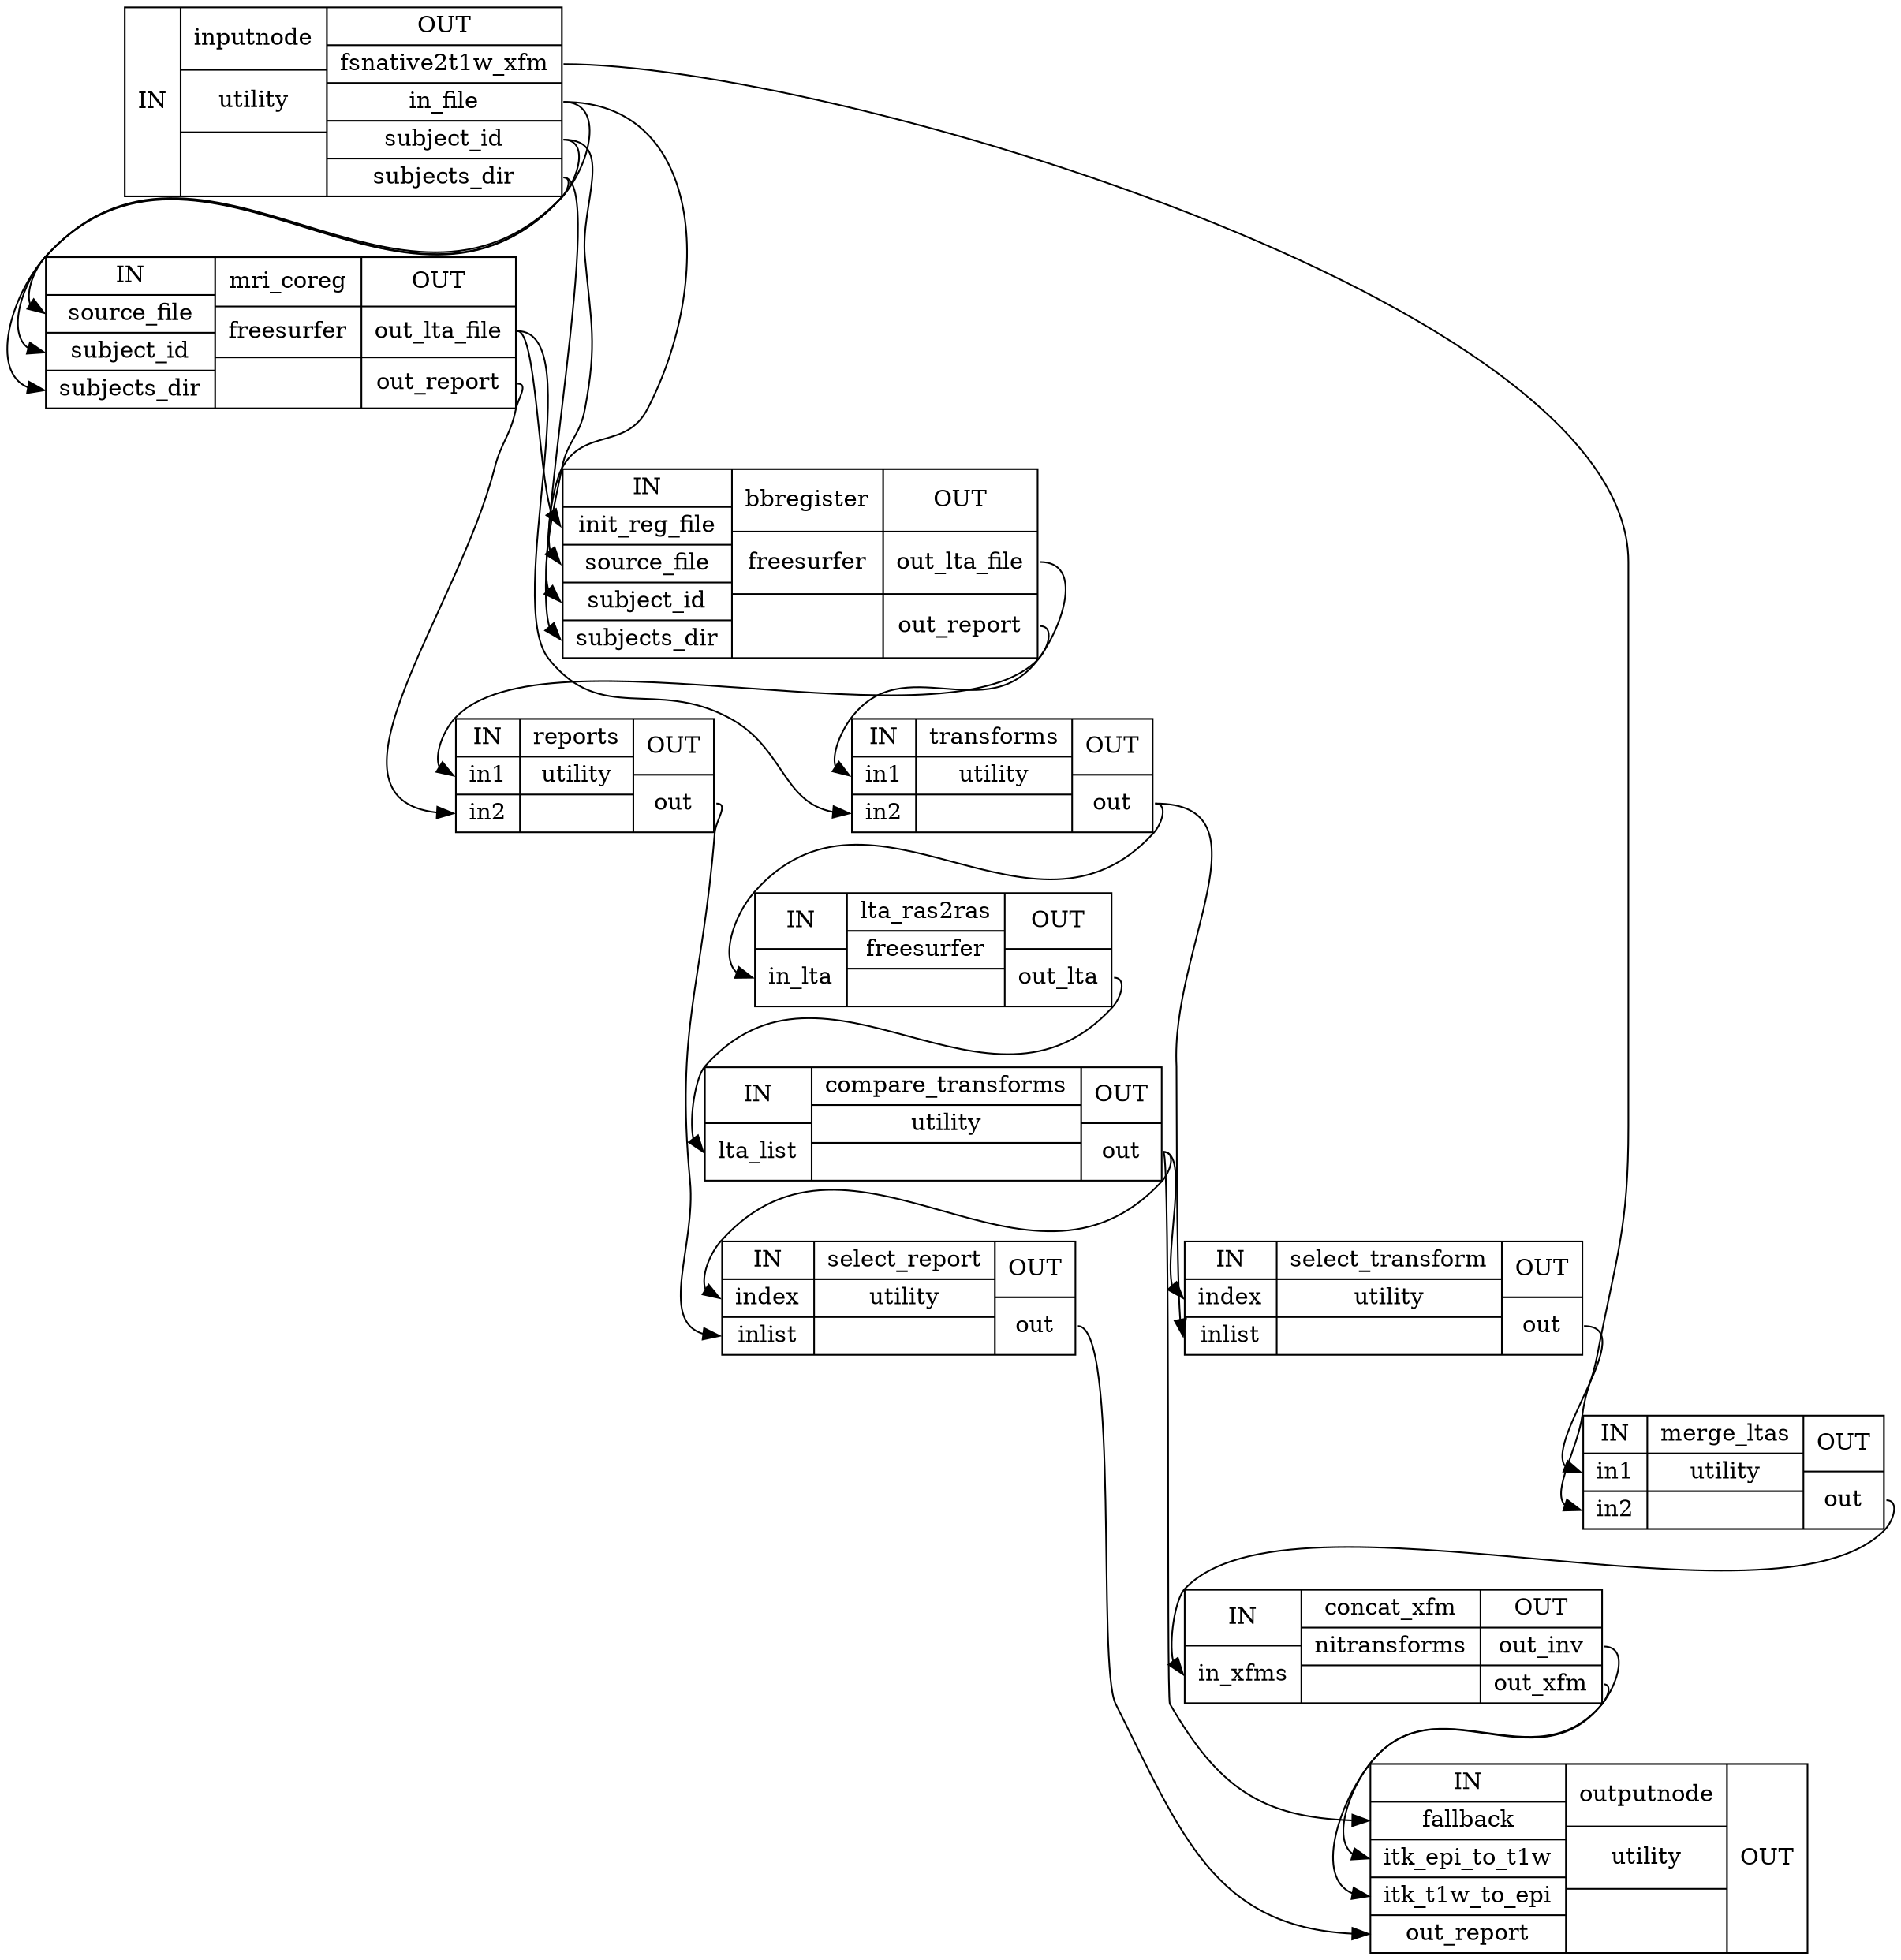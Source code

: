 digraph structs {
node [shape=record];
bbreg_wfinputnode [label="{IN}|{ inputnode | utility |  }|{OUT|<outfsnative2t1wxfm> fsnative2t1w_xfm|<outinfile> in_file|<outsubjectid> subject_id|<outsubjectsdir> subjects_dir}"];
bbreg_wfmri_coreg [label="{IN|<insourcefile> source_file|<insubjectid> subject_id|<insubjectsdir> subjects_dir}|{ mri_coreg | freesurfer |  }|{OUT|<outoutltafile> out_lta_file|<outoutreport> out_report}"];
bbreg_wfbbregister [label="{IN|<ininitregfile> init_reg_file|<insourcefile> source_file|<insubjectid> subject_id|<insubjectsdir> subjects_dir}|{ bbregister | freesurfer |  }|{OUT|<outoutltafile> out_lta_file|<outoutreport> out_report}"];
bbreg_wftransforms [label="{IN|<inin1> in1|<inin2> in2}|{ transforms | utility |  }|{OUT|<outout> out}"];
bbreg_wfreports [label="{IN|<inin1> in1|<inin2> in2}|{ reports | utility |  }|{OUT|<outout> out}"];
bbreg_wflta_ras2ras [label="{IN|<ininlta> in_lta}|{ lta_ras2ras | freesurfer |  }|{OUT|<outoutlta> out_lta}"];
bbreg_wfcompare_transforms [label="{IN|<inltalist> lta_list}|{ compare_transforms | utility |  }|{OUT|<outout> out}"];
bbreg_wfselect_transform [label="{IN|<inindex> index|<ininlist> inlist}|{ select_transform | utility |  }|{OUT|<outout> out}"];
bbreg_wfselect_report [label="{IN|<inindex> index|<ininlist> inlist}|{ select_report | utility |  }|{OUT|<outout> out}"];
bbreg_wfmerge_ltas [label="{IN|<inin1> in1|<inin2> in2}|{ merge_ltas | utility |  }|{OUT|<outout> out}"];
bbreg_wfconcat_xfm [label="{IN|<ininxfms> in_xfms}|{ concat_xfm | nitransforms |  }|{OUT|<outoutinv> out_inv|<outoutxfm> out_xfm}"];
bbreg_wfoutputnode [label="{IN|<infallback> fallback|<initkepitot1w> itk_epi_to_t1w|<initkt1wtoepi> itk_t1w_to_epi|<inoutreport> out_report}|{ outputnode | utility |  }|{OUT}"];
bbreg_wfbbregister:outoutltafile:e -> bbreg_wftransforms:inin1:w;
bbreg_wfbbregister:outoutreport:e -> bbreg_wfreports:inin1:w;
bbreg_wfcompare_transforms:outout:e -> bbreg_wfoutputnode:infallback:w;
bbreg_wfcompare_transforms:outout:e -> bbreg_wfselect_report:inindex:w;
bbreg_wfcompare_transforms:outout:e -> bbreg_wfselect_transform:inindex:w;
bbreg_wfconcat_xfm:outoutinv:e -> bbreg_wfoutputnode:initkt1wtoepi:w;
bbreg_wfconcat_xfm:outoutxfm:e -> bbreg_wfoutputnode:initkepitot1w:w;
bbreg_wfinputnode:outfsnative2t1wxfm:e -> bbreg_wfmerge_ltas:inin2:w;
bbreg_wfinputnode:outinfile:e -> bbreg_wfbbregister:insourcefile:w;
bbreg_wfinputnode:outinfile:e -> bbreg_wfmri_coreg:insourcefile:w;
bbreg_wfinputnode:outsubjectid:e -> bbreg_wfbbregister:insubjectid:w;
bbreg_wfinputnode:outsubjectid:e -> bbreg_wfmri_coreg:insubjectid:w;
bbreg_wfinputnode:outsubjectsdir:e -> bbreg_wfbbregister:insubjectsdir:w;
bbreg_wfinputnode:outsubjectsdir:e -> bbreg_wfmri_coreg:insubjectsdir:w;
bbreg_wflta_ras2ras:outoutlta:e -> bbreg_wfcompare_transforms:inltalist:w;
bbreg_wfmerge_ltas:outout:e -> bbreg_wfconcat_xfm:ininxfms:w;
bbreg_wfmri_coreg:outoutltafile:e -> bbreg_wfbbregister:ininitregfile:w;
bbreg_wfmri_coreg:outoutltafile:e -> bbreg_wftransforms:inin2:w;
bbreg_wfmri_coreg:outoutreport:e -> bbreg_wfreports:inin2:w;
bbreg_wfreports:outout:e -> bbreg_wfselect_report:ininlist:w;
bbreg_wfselect_report:outout:e -> bbreg_wfoutputnode:inoutreport:w;
bbreg_wfselect_transform:outout:e -> bbreg_wfmerge_ltas:inin1:w;
bbreg_wftransforms:outout:e -> bbreg_wflta_ras2ras:ininlta:w;
bbreg_wftransforms:outout:e -> bbreg_wfselect_transform:ininlist:w;
}
